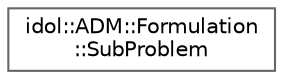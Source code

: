 digraph "Graphical Class Hierarchy"
{
 // LATEX_PDF_SIZE
  bgcolor="transparent";
  edge [fontname=Helvetica,fontsize=10,labelfontname=Helvetica,labelfontsize=10];
  node [fontname=Helvetica,fontsize=10,shape=box,height=0.2,width=0.4];
  rankdir="LR";
  Node0 [id="Node000000",label="idol::ADM::Formulation\l::SubProblem",height=0.2,width=0.4,color="grey40", fillcolor="white", style="filled",URL="$structidol_1_1ADM_1_1Formulation_1_1SubProblem.html",tooltip=" "];
}
